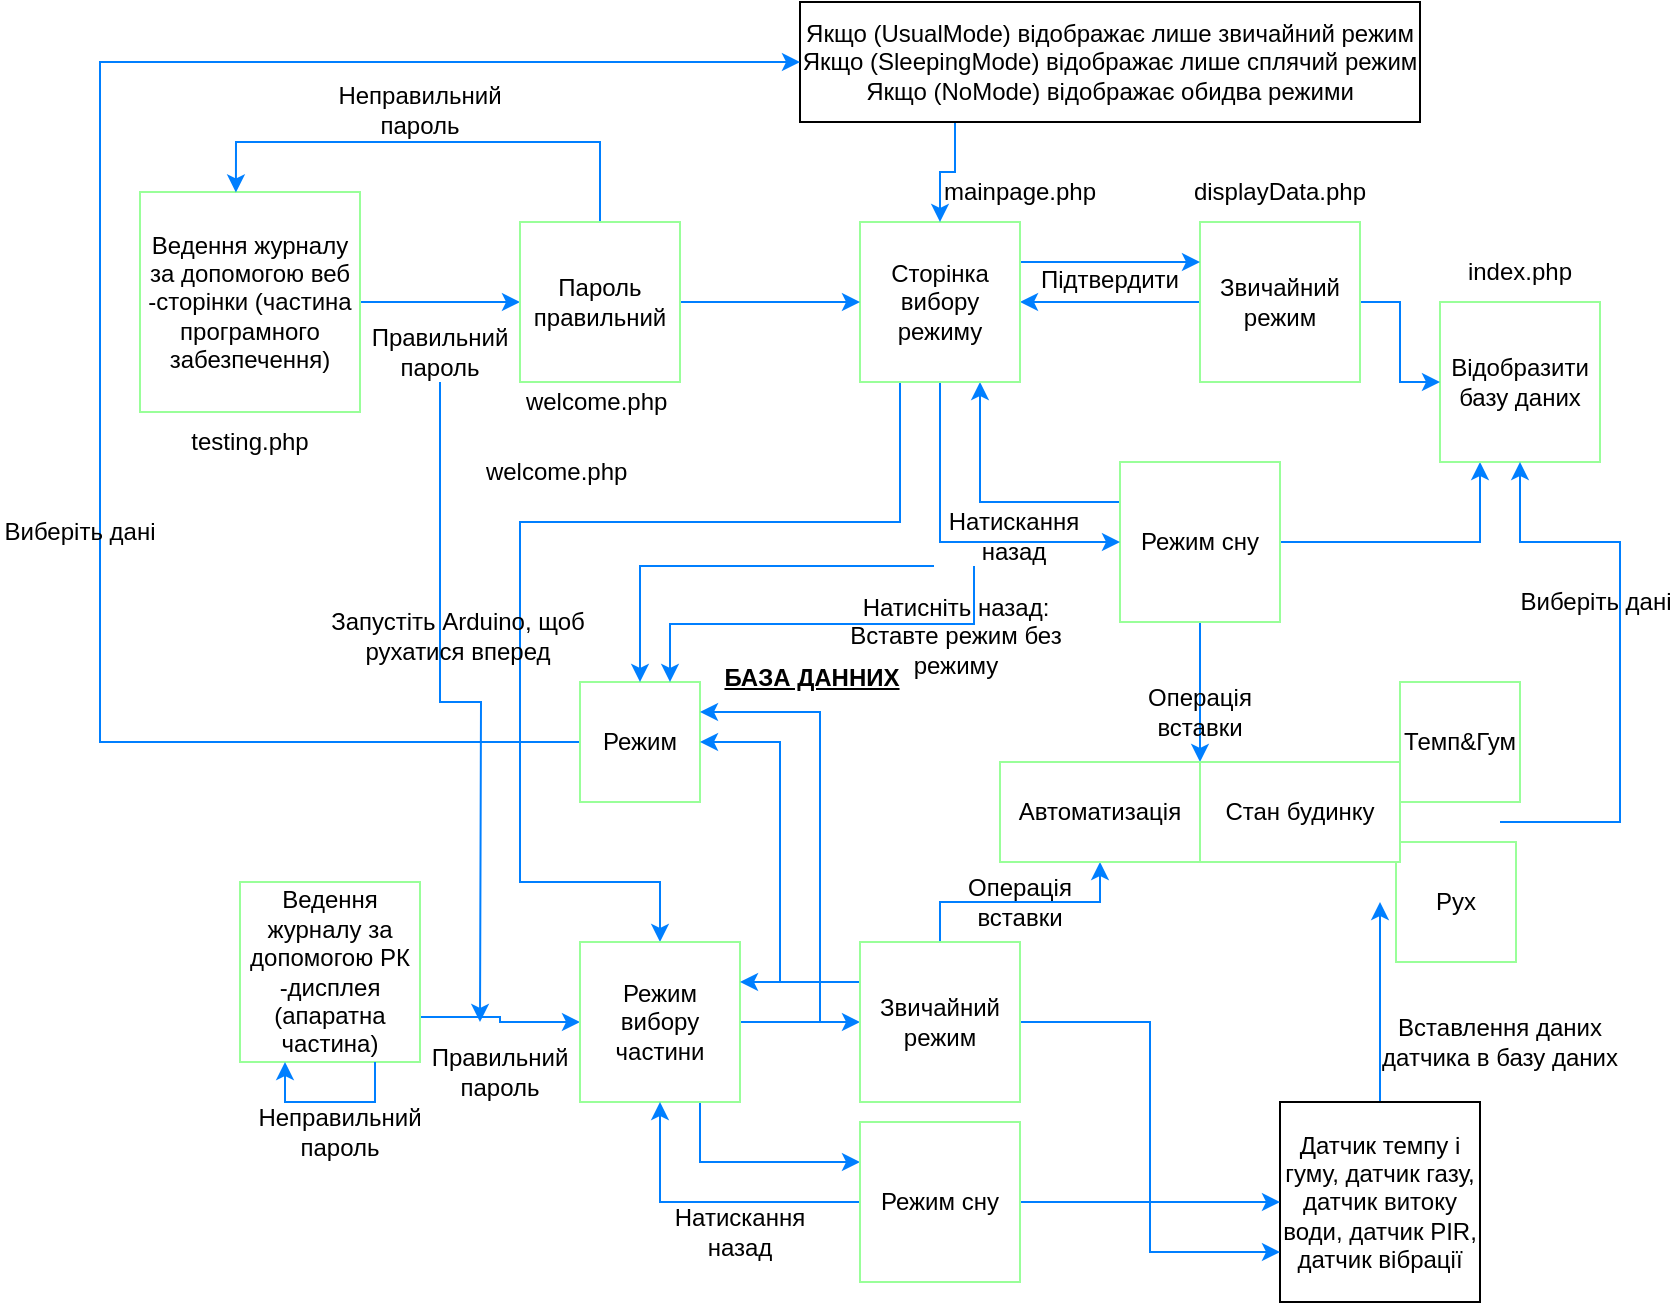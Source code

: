 <mxfile version="15.5.0" type="github"><diagram id="vMKjjrbFjEK19h4MBIcP" name="Page-1"><mxGraphModel dx="1221" dy="681" grid="0" gridSize="10" guides="1" tooltips="1" connect="1" arrows="1" fold="1" page="0" pageScale="1" pageWidth="827" pageHeight="1169" math="0" shadow="0"><root><mxCell id="0"/><mxCell id="1" parent="0"/><mxCell id="2348chd_I5u5gIgAlJxd-20" style="edgeStyle=orthogonalEdgeStyle;rounded=0;orthogonalLoop=1;jettySize=auto;html=1;exitX=1;exitY=0.5;exitDx=0;exitDy=0;entryX=0;entryY=0.5;entryDx=0;entryDy=0;strokeColor=#007FFF;" parent="1" source="2348chd_I5u5gIgAlJxd-1" target="2348chd_I5u5gIgAlJxd-6" edge="1"><mxGeometry relative="1" as="geometry"/></mxCell><mxCell id="2348chd_I5u5gIgAlJxd-1" value="Ведення журналу за допомогою веб -сторінки (частина програмного забезпечення)" style="whiteSpace=wrap;html=1;aspect=fixed;strokeColor=#99FF99;" parent="1" vertex="1"><mxGeometry x="70" y="105" width="110" height="110" as="geometry"/></mxCell><mxCell id="2348chd_I5u5gIgAlJxd-15" style="edgeStyle=orthogonalEdgeStyle;rounded=0;orthogonalLoop=1;jettySize=auto;html=1;exitX=1;exitY=0.5;exitDx=0;exitDy=0;entryX=0.25;entryY=1;entryDx=0;entryDy=0;strokeColor=#007FFF;" parent="1" source="2348chd_I5u5gIgAlJxd-2" target="2348chd_I5u5gIgAlJxd-3" edge="1"><mxGeometry relative="1" as="geometry"/></mxCell><mxCell id="2348chd_I5u5gIgAlJxd-16" style="edgeStyle=orthogonalEdgeStyle;rounded=0;orthogonalLoop=1;jettySize=auto;html=1;exitX=0;exitY=0.25;exitDx=0;exitDy=0;entryX=0.75;entryY=1;entryDx=0;entryDy=0;strokeColor=#007FFF;" parent="1" source="2348chd_I5u5gIgAlJxd-2" target="2348chd_I5u5gIgAlJxd-5" edge="1"><mxGeometry relative="1" as="geometry"/></mxCell><mxCell id="2348chd_I5u5gIgAlJxd-36" style="edgeStyle=orthogonalEdgeStyle;rounded=0;orthogonalLoop=1;jettySize=auto;html=1;exitX=0.5;exitY=1;exitDx=0;exitDy=0;entryX=0;entryY=0;entryDx=0;entryDy=0;strokeColor=#007FFF;" parent="1" source="2348chd_I5u5gIgAlJxd-2" target="2348chd_I5u5gIgAlJxd-34" edge="1"><mxGeometry relative="1" as="geometry"/></mxCell><mxCell id="2348chd_I5u5gIgAlJxd-2" value="Режим сну" style="whiteSpace=wrap;html=1;aspect=fixed;strokeColor=#99FF99;" parent="1" vertex="1"><mxGeometry x="560" y="240" width="80" height="80" as="geometry"/></mxCell><mxCell id="2348chd_I5u5gIgAlJxd-3" value="Відобразити базу даних" style="whiteSpace=wrap;html=1;aspect=fixed;strokeColor=#99FF99;" parent="1" vertex="1"><mxGeometry x="720" y="160" width="80" height="80" as="geometry"/></mxCell><mxCell id="2348chd_I5u5gIgAlJxd-10" style="edgeStyle=orthogonalEdgeStyle;rounded=0;orthogonalLoop=1;jettySize=auto;html=1;exitX=1;exitY=0.5;exitDx=0;exitDy=0;strokeColor=#007FFF;" parent="1" source="2348chd_I5u5gIgAlJxd-4" target="2348chd_I5u5gIgAlJxd-3" edge="1"><mxGeometry relative="1" as="geometry"/></mxCell><mxCell id="2348chd_I5u5gIgAlJxd-14" style="edgeStyle=orthogonalEdgeStyle;rounded=0;orthogonalLoop=1;jettySize=auto;html=1;exitX=0;exitY=0.5;exitDx=0;exitDy=0;entryX=1;entryY=0.5;entryDx=0;entryDy=0;strokeColor=#007FFF;" parent="1" source="2348chd_I5u5gIgAlJxd-4" target="2348chd_I5u5gIgAlJxd-5" edge="1"><mxGeometry relative="1" as="geometry"/></mxCell><mxCell id="2348chd_I5u5gIgAlJxd-4" value="Звичайний режим" style="whiteSpace=wrap;html=1;aspect=fixed;strokeColor=#99FF99;" parent="1" vertex="1"><mxGeometry x="600" y="120" width="80" height="80" as="geometry"/></mxCell><mxCell id="2348chd_I5u5gIgAlJxd-13" style="edgeStyle=orthogonalEdgeStyle;rounded=0;orthogonalLoop=1;jettySize=auto;html=1;exitX=1;exitY=0.25;exitDx=0;exitDy=0;entryX=0;entryY=0.25;entryDx=0;entryDy=0;strokeColor=#007FFF;" parent="1" source="2348chd_I5u5gIgAlJxd-5" target="2348chd_I5u5gIgAlJxd-4" edge="1"><mxGeometry relative="1" as="geometry"/></mxCell><mxCell id="2348chd_I5u5gIgAlJxd-17" style="edgeStyle=orthogonalEdgeStyle;rounded=0;orthogonalLoop=1;jettySize=auto;html=1;exitX=0.5;exitY=1;exitDx=0;exitDy=0;entryX=0;entryY=0.5;entryDx=0;entryDy=0;strokeColor=#007FFF;" parent="1" source="2348chd_I5u5gIgAlJxd-5" target="2348chd_I5u5gIgAlJxd-2" edge="1"><mxGeometry relative="1" as="geometry"/></mxCell><mxCell id="2348chd_I5u5gIgAlJxd-79" style="edgeStyle=orthogonalEdgeStyle;rounded=0;orthogonalLoop=1;jettySize=auto;html=1;exitX=0.25;exitY=1;exitDx=0;exitDy=0;entryX=0.5;entryY=0;entryDx=0;entryDy=0;endArrow=classic;endFill=1;strokeColor=#007FFF;" parent="1" source="2348chd_I5u5gIgAlJxd-5" target="2348chd_I5u5gIgAlJxd-25" edge="1"><mxGeometry relative="1" as="geometry"><Array as="points"><mxPoint x="450" y="270"/><mxPoint x="260" y="270"/><mxPoint x="260" y="450"/><mxPoint x="330" y="450"/></Array></mxGeometry></mxCell><mxCell id="2348chd_I5u5gIgAlJxd-5" value="Cторінка вибору режиму" style="whiteSpace=wrap;html=1;aspect=fixed;strokeColor=#99FF99;" parent="1" vertex="1"><mxGeometry x="430" y="120" width="80" height="80" as="geometry"/></mxCell><mxCell id="2348chd_I5u5gIgAlJxd-18" style="edgeStyle=orthogonalEdgeStyle;rounded=0;orthogonalLoop=1;jettySize=auto;html=1;entryX=0;entryY=0.5;entryDx=0;entryDy=0;strokeColor=#007FFF;" parent="1" source="2348chd_I5u5gIgAlJxd-6" target="2348chd_I5u5gIgAlJxd-5" edge="1"><mxGeometry relative="1" as="geometry"/></mxCell><mxCell id="2348chd_I5u5gIgAlJxd-19" style="edgeStyle=orthogonalEdgeStyle;rounded=0;orthogonalLoop=1;jettySize=auto;html=1;exitX=0.5;exitY=0;exitDx=0;exitDy=0;entryX=0.436;entryY=0.002;entryDx=0;entryDy=0;entryPerimeter=0;strokeColor=#007FFF;" parent="1" source="2348chd_I5u5gIgAlJxd-6" target="2348chd_I5u5gIgAlJxd-1" edge="1"><mxGeometry relative="1" as="geometry"><Array as="points"><mxPoint x="300" y="80"/><mxPoint x="118" y="80"/></Array></mxGeometry></mxCell><mxCell id="2348chd_I5u5gIgAlJxd-6" value="Пароль правильний" style="whiteSpace=wrap;html=1;aspect=fixed;strokeColor=#99FF99;" parent="1" vertex="1"><mxGeometry x="260" y="120" width="80" height="80" as="geometry"/></mxCell><mxCell id="2348chd_I5u5gIgAlJxd-8" style="edgeStyle=orthogonalEdgeStyle;rounded=0;orthogonalLoop=1;jettySize=auto;html=1;exitX=0.25;exitY=1;exitDx=0;exitDy=0;strokeColor=#007FFF;" parent="1" source="2348chd_I5u5gIgAlJxd-7" target="2348chd_I5u5gIgAlJxd-5" edge="1"><mxGeometry relative="1" as="geometry"/></mxCell><mxCell id="2348chd_I5u5gIgAlJxd-7" value="Якщо (UsualMode) відображає лише звичайний режим &lt;br&gt;Якщо (SleepingMode) відображає лише сплячий режим&lt;br&gt;Якщо (NoMode) відображає обидва режими" style="rounded=0;whiteSpace=wrap;html=1;strokeColor=default;" parent="1" vertex="1"><mxGeometry x="400" y="10" width="310" height="60" as="geometry"/></mxCell><mxCell id="2348chd_I5u5gIgAlJxd-39" style="edgeStyle=orthogonalEdgeStyle;rounded=0;orthogonalLoop=1;jettySize=auto;html=1;exitX=0.5;exitY=0;exitDx=0;exitDy=0;endArrow=classic;endFill=1;strokeColor=#007FFF;" parent="1" source="2348chd_I5u5gIgAlJxd-23" edge="1"><mxGeometry relative="1" as="geometry"><mxPoint x="690" y="460" as="targetPoint"/></mxGeometry></mxCell><mxCell id="2348chd_I5u5gIgAlJxd-23" value="Датчик темпу і гуму, датчик газу, датчик витоку води, датчик PIR, датчик вібрації" style="whiteSpace=wrap;html=1;aspect=fixed;strokeColor=#000000;" parent="1" vertex="1"><mxGeometry x="640" y="560" width="100" height="100" as="geometry"/></mxCell><mxCell id="2348chd_I5u5gIgAlJxd-52" style="edgeStyle=orthogonalEdgeStyle;rounded=0;orthogonalLoop=1;jettySize=auto;html=1;exitX=1;exitY=0.75;exitDx=0;exitDy=0;endArrow=classic;endFill=1;strokeColor=#007FFF;" parent="1" source="2348chd_I5u5gIgAlJxd-24" target="2348chd_I5u5gIgAlJxd-25" edge="1"><mxGeometry relative="1" as="geometry"/></mxCell><mxCell id="2348chd_I5u5gIgAlJxd-24" value="Ведення журналу за допомогою РК -дисплея (апаратна частина)" style="whiteSpace=wrap;html=1;aspect=fixed;strokeColor=#99FF99;" parent="1" vertex="1"><mxGeometry x="120" y="450" width="90" height="90" as="geometry"/></mxCell><mxCell id="2348chd_I5u5gIgAlJxd-46" style="edgeStyle=orthogonalEdgeStyle;rounded=0;orthogonalLoop=1;jettySize=auto;html=1;exitX=0.75;exitY=1;exitDx=0;exitDy=0;entryX=0;entryY=0.25;entryDx=0;entryDy=0;endArrow=classic;endFill=1;strokeColor=#007FFF;" parent="1" source="2348chd_I5u5gIgAlJxd-25" target="2348chd_I5u5gIgAlJxd-32" edge="1"><mxGeometry relative="1" as="geometry"/></mxCell><mxCell id="2348chd_I5u5gIgAlJxd-50" style="edgeStyle=orthogonalEdgeStyle;rounded=0;orthogonalLoop=1;jettySize=auto;html=1;exitX=1;exitY=0.5;exitDx=0;exitDy=0;entryX=0;entryY=0.5;entryDx=0;entryDy=0;endArrow=classic;endFill=1;strokeColor=#007FFF;" parent="1" source="2348chd_I5u5gIgAlJxd-25" target="2348chd_I5u5gIgAlJxd-26" edge="1"><mxGeometry relative="1" as="geometry"/></mxCell><mxCell id="2348chd_I5u5gIgAlJxd-25" value="Режим вибору частини" style="whiteSpace=wrap;html=1;aspect=fixed;strokeColor=#99FF99;" parent="1" vertex="1"><mxGeometry x="290" y="480" width="80" height="80" as="geometry"/></mxCell><mxCell id="2348chd_I5u5gIgAlJxd-40" style="edgeStyle=orthogonalEdgeStyle;rounded=0;orthogonalLoop=1;jettySize=auto;html=1;endArrow=classic;endFill=1;strokeColor=#007FFF;" parent="1" source="2348chd_I5u5gIgAlJxd-26" target="2348chd_I5u5gIgAlJxd-33" edge="1"><mxGeometry relative="1" as="geometry"/></mxCell><mxCell id="2348chd_I5u5gIgAlJxd-41" style="edgeStyle=orthogonalEdgeStyle;rounded=0;orthogonalLoop=1;jettySize=auto;html=1;exitX=1;exitY=0.5;exitDx=0;exitDy=0;endArrow=classic;endFill=1;strokeColor=#007FFF;" parent="1" source="2348chd_I5u5gIgAlJxd-26" target="2348chd_I5u5gIgAlJxd-23" edge="1"><mxGeometry relative="1" as="geometry"/></mxCell><mxCell id="2348chd_I5u5gIgAlJxd-48" style="edgeStyle=orthogonalEdgeStyle;rounded=0;orthogonalLoop=1;jettySize=auto;html=1;entryX=1;entryY=0.25;entryDx=0;entryDy=0;endArrow=classic;endFill=1;strokeColor=#007FFF;exitX=0;exitY=0.25;exitDx=0;exitDy=0;" parent="1" source="2348chd_I5u5gIgAlJxd-26" target="2348chd_I5u5gIgAlJxd-25" edge="1"><mxGeometry relative="1" as="geometry"><mxPoint x="420" y="490" as="sourcePoint"/></mxGeometry></mxCell><mxCell id="2348chd_I5u5gIgAlJxd-26" value="Звичайний режим" style="whiteSpace=wrap;html=1;aspect=fixed;strokeColor=#99FF99;" parent="1" vertex="1"><mxGeometry x="430" y="480" width="80" height="80" as="geometry"/></mxCell><mxCell id="2348chd_I5u5gIgAlJxd-27" value="Рух" style="whiteSpace=wrap;html=1;aspect=fixed;strokeColor=#99FF99;" parent="1" vertex="1"><mxGeometry x="698" y="430" width="60" height="60" as="geometry"/></mxCell><mxCell id="2348chd_I5u5gIgAlJxd-82" style="edgeStyle=orthogonalEdgeStyle;rounded=0;orthogonalLoop=1;jettySize=auto;html=1;entryX=0;entryY=0.5;entryDx=0;entryDy=0;endArrow=classic;endFill=1;strokeColor=#007FFF;" parent="1" source="2348chd_I5u5gIgAlJxd-30" target="2348chd_I5u5gIgAlJxd-7" edge="1"><mxGeometry relative="1" as="geometry"><Array as="points"><mxPoint x="50" y="380"/><mxPoint x="50" y="40"/></Array></mxGeometry></mxCell><mxCell id="2348chd_I5u5gIgAlJxd-30" value="Режим" style="whiteSpace=wrap;html=1;aspect=fixed;strokeColor=#99FF99;" parent="1" vertex="1"><mxGeometry x="290" y="350" width="60" height="60" as="geometry"/></mxCell><mxCell id="2348chd_I5u5gIgAlJxd-31" value="Темп&amp;amp;Гум" style="whiteSpace=wrap;html=1;aspect=fixed;strokeColor=#99FF99;" parent="1" vertex="1"><mxGeometry x="700" y="350" width="60" height="60" as="geometry"/></mxCell><mxCell id="2348chd_I5u5gIgAlJxd-43" style="edgeStyle=orthogonalEdgeStyle;rounded=0;orthogonalLoop=1;jettySize=auto;html=1;exitX=1;exitY=0.5;exitDx=0;exitDy=0;entryX=0;entryY=0.75;entryDx=0;entryDy=0;endArrow=classic;endFill=1;strokeColor=#007FFF;" parent="1" source="2348chd_I5u5gIgAlJxd-32" target="2348chd_I5u5gIgAlJxd-23" edge="1"><mxGeometry relative="1" as="geometry"/></mxCell><mxCell id="2348chd_I5u5gIgAlJxd-45" style="edgeStyle=orthogonalEdgeStyle;rounded=0;orthogonalLoop=1;jettySize=auto;html=1;exitX=0;exitY=0.5;exitDx=0;exitDy=0;endArrow=classic;endFill=1;strokeColor=#007FFF;" parent="1" source="2348chd_I5u5gIgAlJxd-32" target="2348chd_I5u5gIgAlJxd-25" edge="1"><mxGeometry relative="1" as="geometry"/></mxCell><mxCell id="2348chd_I5u5gIgAlJxd-32" value="Режим сну" style="whiteSpace=wrap;html=1;aspect=fixed;strokeColor=#99FF99;" parent="1" vertex="1"><mxGeometry x="430" y="570" width="80" height="80" as="geometry"/></mxCell><mxCell id="2348chd_I5u5gIgAlJxd-33" value="&lt;span&gt;Автоматизація&lt;/span&gt;" style="rounded=0;whiteSpace=wrap;html=1;strokeColor=#99FF99;" parent="1" vertex="1"><mxGeometry x="500" y="390" width="100" height="50" as="geometry"/></mxCell><mxCell id="2348chd_I5u5gIgAlJxd-34" value="Стан будинку" style="rounded=0;whiteSpace=wrap;html=1;strokeColor=#99FF99;" parent="1" vertex="1"><mxGeometry x="600" y="390" width="100" height="50" as="geometry"/></mxCell><mxCell id="2348chd_I5u5gIgAlJxd-37" value="" style="endArrow=classic;html=1;rounded=0;strokeColor=#007FFF;edgeStyle=orthogonalEdgeStyle;entryX=0.5;entryY=1;entryDx=0;entryDy=0;endFill=1;" parent="1" target="2348chd_I5u5gIgAlJxd-3" edge="1"><mxGeometry width="50" height="50" relative="1" as="geometry"><mxPoint x="750" y="420" as="sourcePoint"/><mxPoint x="800" y="370" as="targetPoint"/><Array as="points"><mxPoint x="810" y="420"/><mxPoint x="810" y="280"/><mxPoint x="760" y="280"/></Array></mxGeometry></mxCell><mxCell id="2348chd_I5u5gIgAlJxd-49" value="" style="endArrow=classic;html=1;rounded=0;strokeColor=#007FFF;edgeStyle=orthogonalEdgeStyle;entryX=1;entryY=0.5;entryDx=0;entryDy=0;" parent="1" target="2348chd_I5u5gIgAlJxd-30" edge="1"><mxGeometry width="50" height="50" relative="1" as="geometry"><mxPoint x="400" y="500" as="sourcePoint"/><mxPoint x="440" y="370" as="targetPoint"/><Array as="points"><mxPoint x="390" y="500"/><mxPoint x="390" y="380"/></Array></mxGeometry></mxCell><mxCell id="2348chd_I5u5gIgAlJxd-51" value="" style="endArrow=classic;html=1;rounded=0;strokeColor=#007FFF;edgeStyle=orthogonalEdgeStyle;entryX=1;entryY=0.25;entryDx=0;entryDy=0;" parent="1" target="2348chd_I5u5gIgAlJxd-30" edge="1"><mxGeometry width="50" height="50" relative="1" as="geometry"><mxPoint x="400" y="520" as="sourcePoint"/><mxPoint x="440" y="370" as="targetPoint"/><Array as="points"><mxPoint x="410" y="520"/><mxPoint x="410" y="365"/></Array></mxGeometry></mxCell><mxCell id="2348chd_I5u5gIgAlJxd-53" style="edgeStyle=orthogonalEdgeStyle;rounded=0;orthogonalLoop=1;jettySize=auto;html=1;exitX=0.75;exitY=1;exitDx=0;exitDy=0;entryX=0.25;entryY=1;entryDx=0;entryDy=0;endArrow=classic;endFill=1;strokeColor=#007FFF;" parent="1" source="2348chd_I5u5gIgAlJxd-24" target="2348chd_I5u5gIgAlJxd-24" edge="1"><mxGeometry relative="1" as="geometry"/></mxCell><mxCell id="2348chd_I5u5gIgAlJxd-55" value="welcome.php&amp;nbsp;" style="rounded=0;whiteSpace=wrap;html=1;strokeColor=none;" parent="1" vertex="1"><mxGeometry x="240" y="230" width="80" height="30" as="geometry"/></mxCell><mxCell id="2348chd_I5u5gIgAlJxd-80" style="edgeStyle=orthogonalEdgeStyle;rounded=0;orthogonalLoop=1;jettySize=auto;html=1;exitX=0.5;exitY=1;exitDx=0;exitDy=0;endArrow=classic;endFill=1;strokeColor=#007FFF;" parent="1" source="2348chd_I5u5gIgAlJxd-56" edge="1"><mxGeometry relative="1" as="geometry"><mxPoint x="240" y="520" as="targetPoint"/></mxGeometry></mxCell><mxCell id="2348chd_I5u5gIgAlJxd-56" value="Правильний пароль" style="rounded=0;whiteSpace=wrap;html=1;strokeColor=none;fillColor=none;" parent="1" vertex="1"><mxGeometry x="180" y="170" width="80" height="30" as="geometry"/></mxCell><mxCell id="2348chd_I5u5gIgAlJxd-57" value="testing.php" style="rounded=0;whiteSpace=wrap;html=1;strokeColor=none;fillColor=none;" parent="1" vertex="1"><mxGeometry x="85" y="215" width="80" height="30" as="geometry"/></mxCell><mxCell id="2348chd_I5u5gIgAlJxd-58" value="Виберіть дані" style="rounded=0;whiteSpace=wrap;html=1;strokeColor=none;fillColor=none;" parent="1" vertex="1"><mxGeometry y="260" width="80" height="30" as="geometry"/></mxCell><mxCell id="2348chd_I5u5gIgAlJxd-59" value="Запустіть Arduino, щоб рухатися вперед" style="rounded=0;whiteSpace=wrap;html=1;strokeColor=none;fillColor=none;" parent="1" vertex="1"><mxGeometry x="159" y="302" width="140" height="50" as="geometry"/></mxCell><mxCell id="2348chd_I5u5gIgAlJxd-60" value="&lt;u&gt;&lt;b&gt;БАЗА ДАННИХ&lt;/b&gt;&lt;/u&gt;" style="rounded=0;whiteSpace=wrap;html=1;strokeColor=none;fillColor=none;" parent="1" vertex="1"><mxGeometry x="356" y="333" width="100" height="30" as="geometry"/></mxCell><mxCell id="2348chd_I5u5gIgAlJxd-62" value="displayData.php&lt;br/&gt;" style="rounded=0;whiteSpace=wrap;html=1;strokeColor=none;fillColor=none;" parent="1" vertex="1"><mxGeometry x="600" y="90" width="80" height="30" as="geometry"/></mxCell><mxCell id="2348chd_I5u5gIgAlJxd-63" value="Підтвердити" style="rounded=0;whiteSpace=wrap;html=1;strokeColor=none;fillColor=none;" parent="1" vertex="1"><mxGeometry x="515" y="134" width="80" height="30" as="geometry"/></mxCell><mxCell id="2348chd_I5u5gIgAlJxd-64" value="mainpage.php" style="rounded=0;whiteSpace=wrap;html=1;strokeColor=none;fillColor=none;" parent="1" vertex="1"><mxGeometry x="470" y="90" width="80" height="30" as="geometry"/></mxCell><mxCell id="2348chd_I5u5gIgAlJxd-65" value="Неправильний пароль" style="rounded=0;whiteSpace=wrap;html=1;strokeColor=none;fillColor=none;" parent="1" vertex="1"><mxGeometry x="170" y="49" width="80" height="30" as="geometry"/></mxCell><mxCell id="2348chd_I5u5gIgAlJxd-67" value="welcome.php&amp;nbsp;" style="rounded=0;whiteSpace=wrap;html=1;strokeColor=none;fillColor=none;" parent="1" vertex="1"><mxGeometry x="260" y="195" width="80" height="30" as="geometry"/></mxCell><mxCell id="2348chd_I5u5gIgAlJxd-68" value="Натисніть назад: Вставте режим без режиму" style="rounded=0;whiteSpace=wrap;html=1;strokeColor=none;fillColor=none;" parent="1" vertex="1"><mxGeometry x="413" y="302" width="130" height="50" as="geometry"/></mxCell><mxCell id="2348chd_I5u5gIgAlJxd-69" value="Вставлення даних датчика в базу даних" style="rounded=0;whiteSpace=wrap;html=1;strokeColor=none;fillColor=none;" parent="1" vertex="1"><mxGeometry x="690" y="510" width="120" height="40" as="geometry"/></mxCell><mxCell id="2348chd_I5u5gIgAlJxd-70" value="Операція вставки" style="rounded=0;whiteSpace=wrap;html=1;strokeColor=none;fillColor=none;" parent="1" vertex="1"><mxGeometry x="560" y="350" width="80" height="30" as="geometry"/></mxCell><mxCell id="2348chd_I5u5gIgAlJxd-84" style="edgeStyle=orthogonalEdgeStyle;rounded=0;orthogonalLoop=1;jettySize=auto;html=1;entryX=0.5;entryY=0;entryDx=0;entryDy=0;endArrow=classic;endFill=1;strokeColor=#007FFF;exitX=0;exitY=1;exitDx=0;exitDy=0;" parent="1" source="2348chd_I5u5gIgAlJxd-71" target="2348chd_I5u5gIgAlJxd-30" edge="1"><mxGeometry relative="1" as="geometry"><Array as="points"><mxPoint x="320" y="292"/></Array></mxGeometry></mxCell><mxCell id="2348chd_I5u5gIgAlJxd-85" style="edgeStyle=orthogonalEdgeStyle;rounded=0;orthogonalLoop=1;jettySize=auto;html=1;exitX=0.25;exitY=1;exitDx=0;exitDy=0;entryX=0.75;entryY=0;entryDx=0;entryDy=0;endArrow=classic;endFill=1;strokeColor=#007FFF;" parent="1" source="2348chd_I5u5gIgAlJxd-71" target="2348chd_I5u5gIgAlJxd-30" edge="1"><mxGeometry relative="1" as="geometry"/></mxCell><mxCell id="2348chd_I5u5gIgAlJxd-71" value="Натискання назад" style="rounded=0;whiteSpace=wrap;html=1;strokeColor=none;fillColor=none;" parent="1" vertex="1"><mxGeometry x="467" y="262" width="80" height="30" as="geometry"/></mxCell><mxCell id="2348chd_I5u5gIgAlJxd-72" value="index.php" style="rounded=0;whiteSpace=wrap;html=1;strokeColor=none;fillColor=none;" parent="1" vertex="1"><mxGeometry x="720" y="130" width="80" height="30" as="geometry"/></mxCell><mxCell id="2348chd_I5u5gIgAlJxd-73" value="Виберіть дані" style="rounded=0;whiteSpace=wrap;html=1;strokeColor=none;fillColor=none;" parent="1" vertex="1"><mxGeometry x="758" y="295" width="80" height="30" as="geometry"/></mxCell><mxCell id="2348chd_I5u5gIgAlJxd-74" value="Операція вставки" style="rounded=0;whiteSpace=wrap;html=1;strokeColor=none;fillColor=none;" parent="1" vertex="1"><mxGeometry x="470" y="445" width="80" height="30" as="geometry"/></mxCell><mxCell id="2348chd_I5u5gIgAlJxd-76" value="Натискання назад" style="rounded=0;whiteSpace=wrap;html=1;strokeColor=none;fillColor=none;" parent="1" vertex="1"><mxGeometry x="330" y="610" width="80" height="30" as="geometry"/></mxCell><mxCell id="2348chd_I5u5gIgAlJxd-77" value="Правильний пароль" style="rounded=0;whiteSpace=wrap;html=1;strokeColor=none;fillColor=none;" parent="1" vertex="1"><mxGeometry x="210" y="530" width="80" height="30" as="geometry"/></mxCell><mxCell id="2348chd_I5u5gIgAlJxd-78" value="Неправильний пароль" style="rounded=0;whiteSpace=wrap;html=1;strokeColor=none;fillColor=none;" parent="1" vertex="1"><mxGeometry x="130" y="560" width="80" height="30" as="geometry"/></mxCell></root></mxGraphModel></diagram></mxfile>